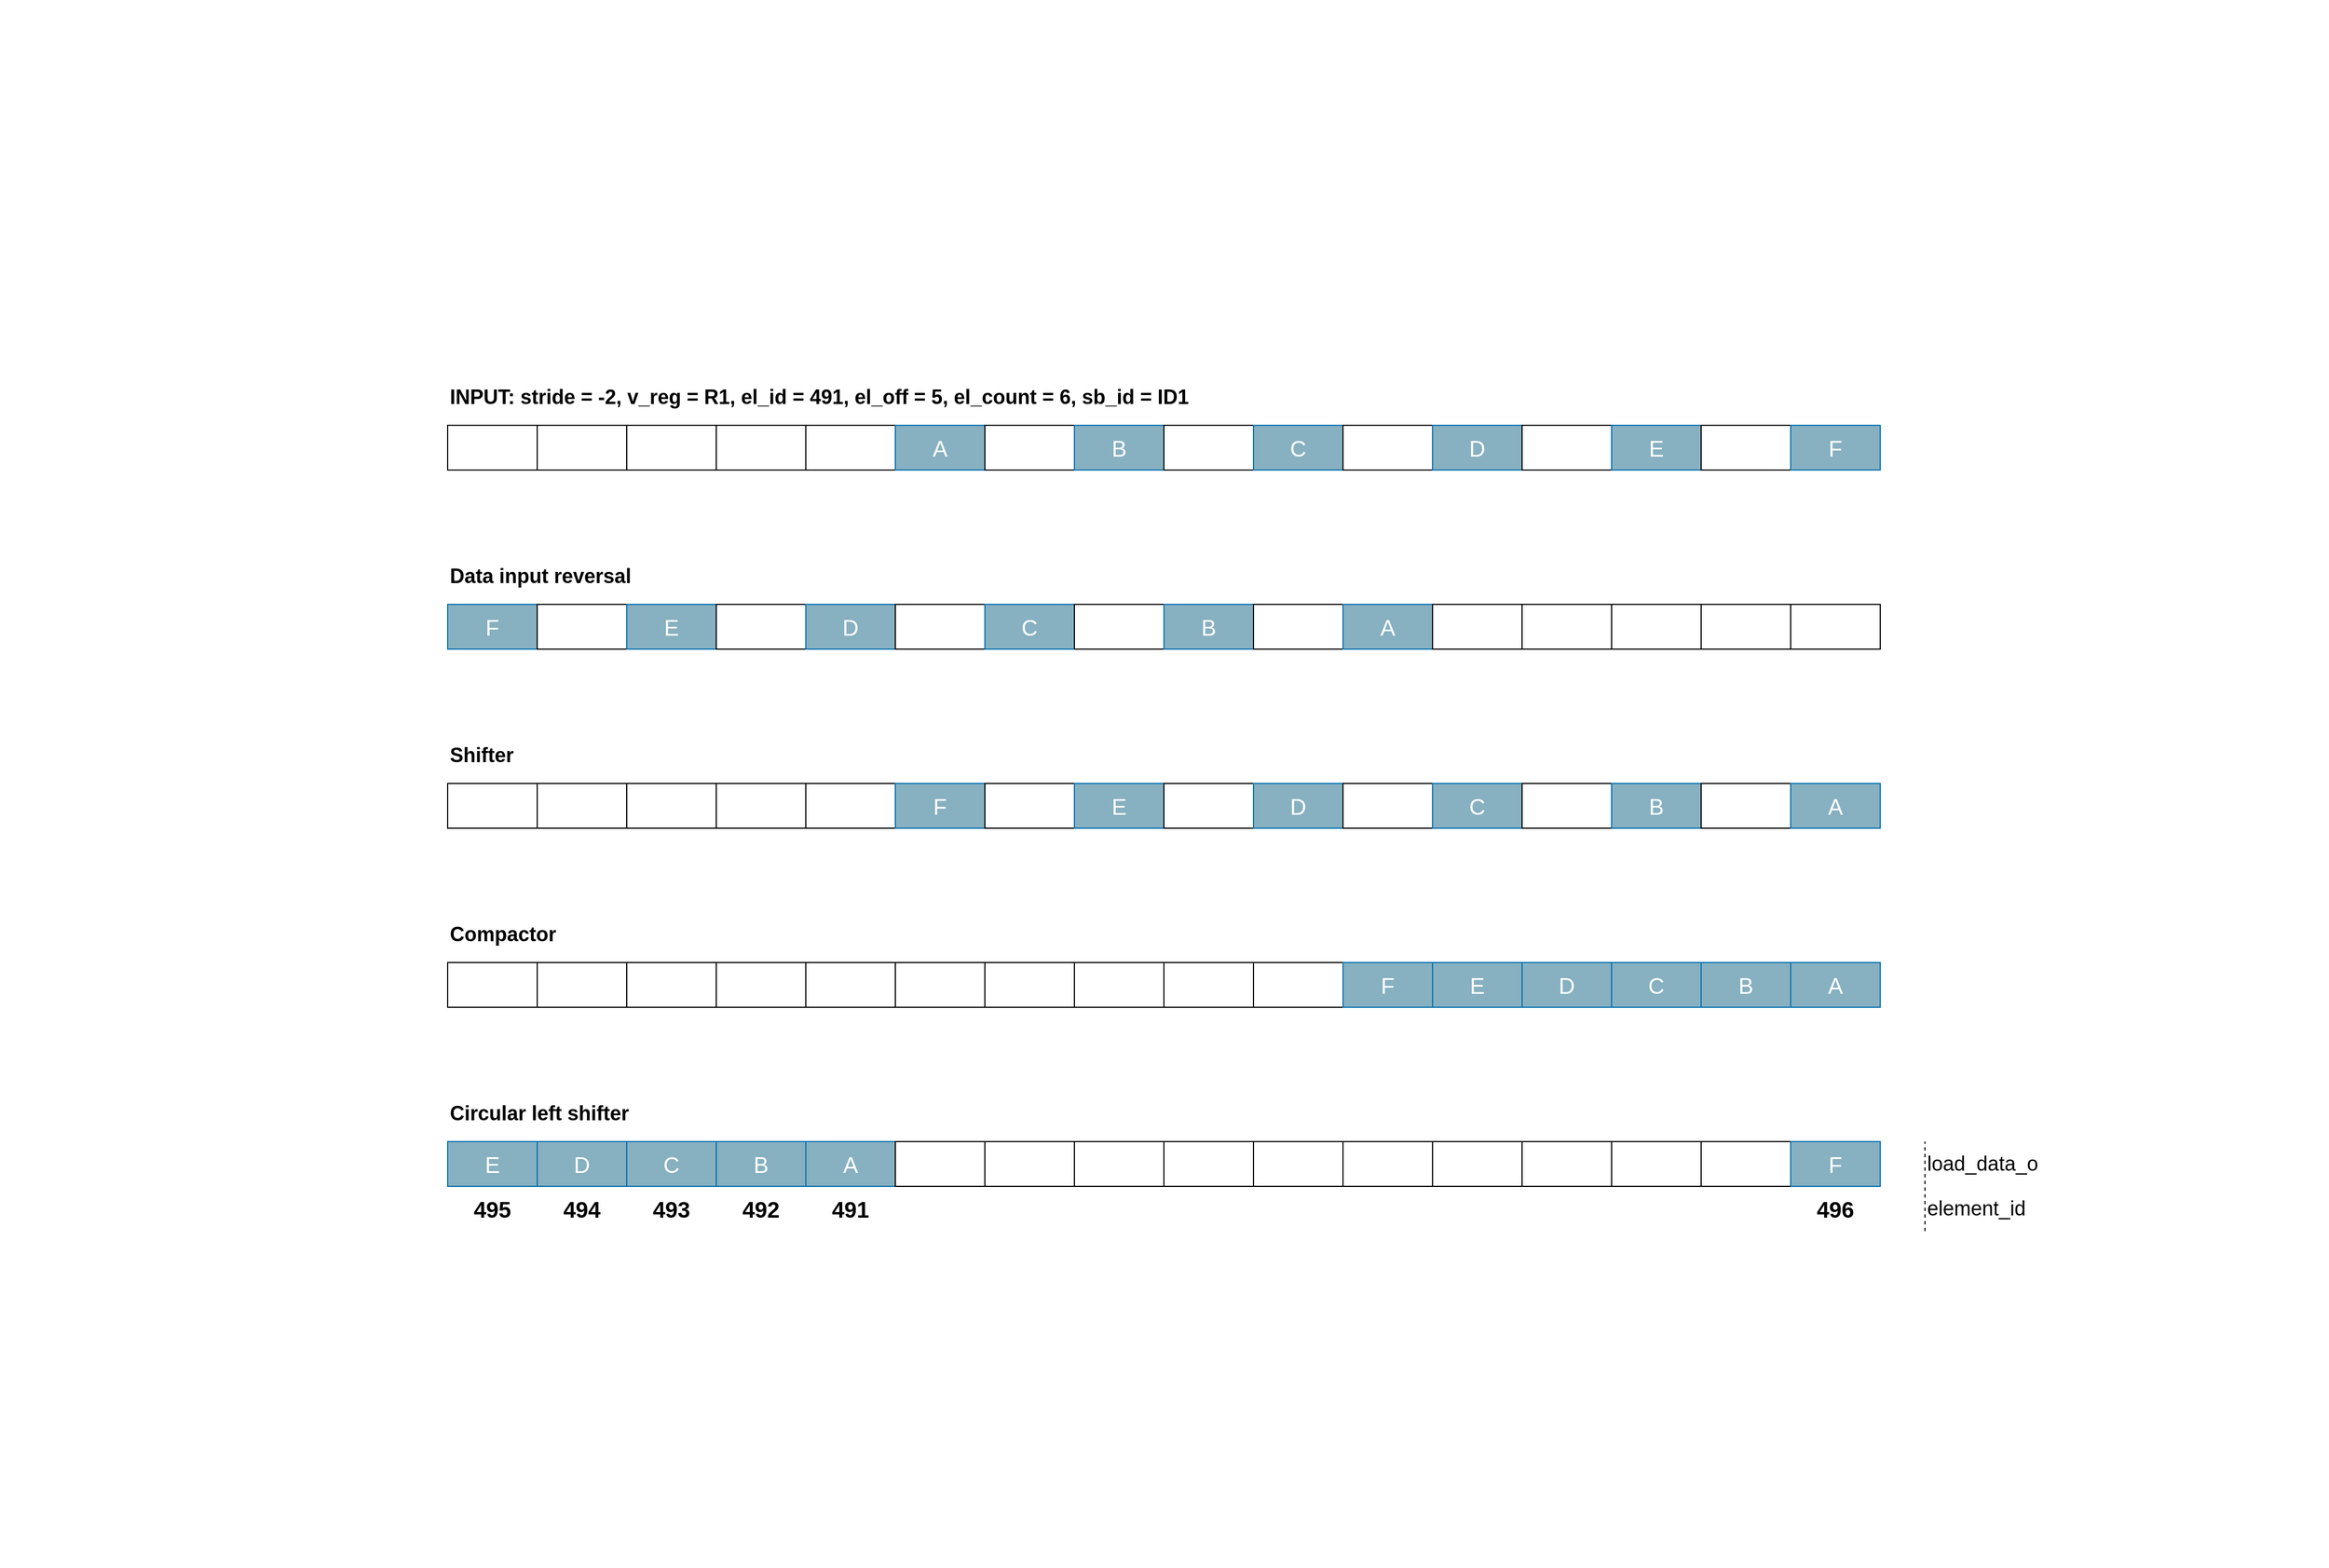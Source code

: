 <mxfile version="13.0.1" type="device"><diagram id="2T_lv9SwAVZiP9Q8LDzi" name="Page-1"><mxGraphModel dx="946" dy="680" grid="1" gridSize="10" guides="1" tooltips="1" connect="1" arrows="1" fold="1" page="1" pageScale="1" pageWidth="1169" pageHeight="1654" math="0" shadow="0"><root><mxCell id="0"/><mxCell id="1" parent="0"/><mxCell id="a9JWla17CGZVq8B6D0Yx-1" value="" style="rounded=0;whiteSpace=wrap;html=1;" parent="1" vertex="1"><mxGeometry x="440" y="480" width="80" height="40" as="geometry"/></mxCell><mxCell id="a9JWla17CGZVq8B6D0Yx-3" value="" style="rounded=0;whiteSpace=wrap;html=1;" parent="1" vertex="1"><mxGeometry x="520" y="480" width="80" height="40" as="geometry"/></mxCell><mxCell id="a9JWla17CGZVq8B6D0Yx-4" value="" style="rounded=0;whiteSpace=wrap;html=1;" parent="1" vertex="1"><mxGeometry x="600" y="480" width="80" height="40" as="geometry"/></mxCell><mxCell id="a9JWla17CGZVq8B6D0Yx-5" value="" style="rounded=0;whiteSpace=wrap;html=1;" parent="1" vertex="1"><mxGeometry x="680" y="480" width="80" height="40" as="geometry"/></mxCell><mxCell id="a9JWla17CGZVq8B6D0Yx-6" value="" style="rounded=0;whiteSpace=wrap;html=1;" parent="1" vertex="1"><mxGeometry x="760" y="480" width="80" height="40" as="geometry"/></mxCell><mxCell id="a9JWla17CGZVq8B6D0Yx-7" value="" style="rounded=0;whiteSpace=wrap;html=1;fillColor=#87B0C0;strokeColor=#006EAF;fontColor=#ffffff;" parent="1" vertex="1"><mxGeometry x="840" y="480" width="80" height="40" as="geometry"/></mxCell><mxCell id="a9JWla17CGZVq8B6D0Yx-8" value="" style="rounded=0;whiteSpace=wrap;html=1;" parent="1" vertex="1"><mxGeometry x="920" y="480" width="80" height="40" as="geometry"/></mxCell><mxCell id="a9JWla17CGZVq8B6D0Yx-9" value="" style="rounded=0;whiteSpace=wrap;html=1;fillColor=#87B0C0;strokeColor=#006EAF;fontColor=#ffffff;" parent="1" vertex="1"><mxGeometry x="1000" y="480" width="80" height="40" as="geometry"/></mxCell><mxCell id="a9JWla17CGZVq8B6D0Yx-10" value="" style="rounded=0;whiteSpace=wrap;html=1;" parent="1" vertex="1"><mxGeometry x="1080" y="480" width="80" height="40" as="geometry"/></mxCell><mxCell id="a9JWla17CGZVq8B6D0Yx-11" value="" style="rounded=0;whiteSpace=wrap;html=1;fillColor=#87B0C0;strokeColor=#006EAF;fontColor=#ffffff;" parent="1" vertex="1"><mxGeometry x="1160" y="480" width="80" height="40" as="geometry"/></mxCell><mxCell id="a9JWla17CGZVq8B6D0Yx-12" value="" style="rounded=0;whiteSpace=wrap;html=1;" parent="1" vertex="1"><mxGeometry x="1240" y="480" width="80" height="40" as="geometry"/></mxCell><mxCell id="a9JWla17CGZVq8B6D0Yx-13" value="" style="rounded=0;whiteSpace=wrap;html=1;fillColor=#87B0C0;strokeColor=#006EAF;fontColor=#ffffff;" parent="1" vertex="1"><mxGeometry x="1320" y="480" width="80" height="40" as="geometry"/></mxCell><mxCell id="a9JWla17CGZVq8B6D0Yx-14" value="" style="rounded=0;whiteSpace=wrap;html=1;" parent="1" vertex="1"><mxGeometry x="1400" y="480" width="80" height="40" as="geometry"/></mxCell><mxCell id="a9JWla17CGZVq8B6D0Yx-15" value="" style="rounded=0;whiteSpace=wrap;html=1;fillColor=#87B0C0;strokeColor=#006EAF;fontColor=#ffffff;" parent="1" vertex="1"><mxGeometry x="1480" y="480" width="80" height="40" as="geometry"/></mxCell><mxCell id="a9JWla17CGZVq8B6D0Yx-16" value="" style="rounded=0;whiteSpace=wrap;html=1;" parent="1" vertex="1"><mxGeometry x="1560" y="480" width="80" height="40" as="geometry"/></mxCell><mxCell id="a9JWla17CGZVq8B6D0Yx-17" value="" style="rounded=0;whiteSpace=wrap;html=1;fillColor=#87B0C0;strokeColor=#006EAF;fontColor=#ffffff;" parent="1" vertex="1"><mxGeometry x="1640" y="480" width="80" height="40" as="geometry"/></mxCell><mxCell id="a9JWla17CGZVq8B6D0Yx-18" value="" style="rounded=0;whiteSpace=wrap;html=1;fillColor=#87B0C0;strokeColor=#006EAF;fontColor=#ffffff;" parent="1" vertex="1"><mxGeometry x="440" y="640" width="80" height="40" as="geometry"/></mxCell><mxCell id="a9JWla17CGZVq8B6D0Yx-19" value="" style="rounded=0;whiteSpace=wrap;html=1;" parent="1" vertex="1"><mxGeometry x="520" y="640" width="80" height="40" as="geometry"/></mxCell><mxCell id="a9JWla17CGZVq8B6D0Yx-20" value="" style="rounded=0;whiteSpace=wrap;html=1;fillColor=#87B0C0;strokeColor=#006EAF;fontColor=#ffffff;" parent="1" vertex="1"><mxGeometry x="600" y="640" width="80" height="40" as="geometry"/></mxCell><mxCell id="a9JWla17CGZVq8B6D0Yx-21" value="" style="rounded=0;whiteSpace=wrap;html=1;" parent="1" vertex="1"><mxGeometry x="680" y="640" width="80" height="40" as="geometry"/></mxCell><mxCell id="a9JWla17CGZVq8B6D0Yx-22" value="" style="rounded=0;whiteSpace=wrap;html=1;fillColor=#87B0C0;strokeColor=#006EAF;fontColor=#ffffff;" parent="1" vertex="1"><mxGeometry x="760" y="640" width="80" height="40" as="geometry"/></mxCell><mxCell id="a9JWla17CGZVq8B6D0Yx-23" value="" style="rounded=0;whiteSpace=wrap;html=1;" parent="1" vertex="1"><mxGeometry x="840" y="640" width="80" height="40" as="geometry"/></mxCell><mxCell id="a9JWla17CGZVq8B6D0Yx-24" value="" style="rounded=0;whiteSpace=wrap;html=1;fillColor=#87B0C0;strokeColor=#006EAF;fontColor=#ffffff;" parent="1" vertex="1"><mxGeometry x="920" y="640" width="80" height="40" as="geometry"/></mxCell><mxCell id="a9JWla17CGZVq8B6D0Yx-25" value="" style="rounded=0;whiteSpace=wrap;html=1;" parent="1" vertex="1"><mxGeometry x="1000" y="640" width="80" height="40" as="geometry"/></mxCell><mxCell id="a9JWla17CGZVq8B6D0Yx-26" value="" style="rounded=0;whiteSpace=wrap;html=1;fillColor=#87B0C0;strokeColor=#006EAF;fontColor=#ffffff;" parent="1" vertex="1"><mxGeometry x="1080" y="640" width="80" height="40" as="geometry"/></mxCell><mxCell id="a9JWla17CGZVq8B6D0Yx-27" value="" style="rounded=0;whiteSpace=wrap;html=1;" parent="1" vertex="1"><mxGeometry x="1160" y="640" width="80" height="40" as="geometry"/></mxCell><mxCell id="a9JWla17CGZVq8B6D0Yx-28" value="" style="rounded=0;whiteSpace=wrap;html=1;fillColor=#87B0C0;strokeColor=#006EAF;fontColor=#ffffff;" parent="1" vertex="1"><mxGeometry x="1240" y="640" width="80" height="40" as="geometry"/></mxCell><mxCell id="a9JWla17CGZVq8B6D0Yx-29" value="" style="rounded=0;whiteSpace=wrap;html=1;" parent="1" vertex="1"><mxGeometry x="1320" y="640" width="80" height="40" as="geometry"/></mxCell><mxCell id="a9JWla17CGZVq8B6D0Yx-30" value="" style="rounded=0;whiteSpace=wrap;html=1;" parent="1" vertex="1"><mxGeometry x="1400" y="640" width="80" height="40" as="geometry"/></mxCell><mxCell id="a9JWla17CGZVq8B6D0Yx-31" value="" style="rounded=0;whiteSpace=wrap;html=1;" parent="1" vertex="1"><mxGeometry x="1480" y="640" width="80" height="40" as="geometry"/></mxCell><mxCell id="a9JWla17CGZVq8B6D0Yx-32" value="" style="rounded=0;whiteSpace=wrap;html=1;" parent="1" vertex="1"><mxGeometry x="1560" y="640" width="80" height="40" as="geometry"/></mxCell><mxCell id="a9JWla17CGZVq8B6D0Yx-33" value="" style="rounded=0;whiteSpace=wrap;html=1;" parent="1" vertex="1"><mxGeometry x="1640" y="640" width="80" height="40" as="geometry"/></mxCell><mxCell id="a9JWla17CGZVq8B6D0Yx-34" value="" style="rounded=0;whiteSpace=wrap;html=1;" parent="1" vertex="1"><mxGeometry x="440" y="800" width="80" height="40" as="geometry"/></mxCell><mxCell id="a9JWla17CGZVq8B6D0Yx-35" value="" style="rounded=0;whiteSpace=wrap;html=1;" parent="1" vertex="1"><mxGeometry x="520" y="800" width="80" height="40" as="geometry"/></mxCell><mxCell id="a9JWla17CGZVq8B6D0Yx-36" value="" style="rounded=0;whiteSpace=wrap;html=1;" parent="1" vertex="1"><mxGeometry x="600" y="800" width="80" height="40" as="geometry"/></mxCell><mxCell id="a9JWla17CGZVq8B6D0Yx-37" value="" style="rounded=0;whiteSpace=wrap;html=1;" parent="1" vertex="1"><mxGeometry x="680" y="800" width="80" height="40" as="geometry"/></mxCell><mxCell id="a9JWla17CGZVq8B6D0Yx-38" value="" style="rounded=0;whiteSpace=wrap;html=1;" parent="1" vertex="1"><mxGeometry x="760" y="800" width="80" height="40" as="geometry"/></mxCell><mxCell id="a9JWla17CGZVq8B6D0Yx-39" value="" style="rounded=0;whiteSpace=wrap;html=1;fillColor=#87B0C0;strokeColor=#006EAF;fontColor=#ffffff;" parent="1" vertex="1"><mxGeometry x="840" y="800" width="80" height="40" as="geometry"/></mxCell><mxCell id="a9JWla17CGZVq8B6D0Yx-40" value="" style="rounded=0;whiteSpace=wrap;html=1;" parent="1" vertex="1"><mxGeometry x="920" y="800" width="80" height="40" as="geometry"/></mxCell><mxCell id="a9JWla17CGZVq8B6D0Yx-41" value="" style="rounded=0;whiteSpace=wrap;html=1;fillColor=#87B0C0;strokeColor=#006EAF;fontColor=#ffffff;" parent="1" vertex="1"><mxGeometry x="1000" y="800" width="80" height="40" as="geometry"/></mxCell><mxCell id="a9JWla17CGZVq8B6D0Yx-42" value="" style="rounded=0;whiteSpace=wrap;html=1;" parent="1" vertex="1"><mxGeometry x="1080" y="800" width="80" height="40" as="geometry"/></mxCell><mxCell id="a9JWla17CGZVq8B6D0Yx-43" value="" style="rounded=0;whiteSpace=wrap;html=1;fillColor=#87B0C0;strokeColor=#006EAF;fontColor=#ffffff;" parent="1" vertex="1"><mxGeometry x="1160" y="800" width="80" height="40" as="geometry"/></mxCell><mxCell id="a9JWla17CGZVq8B6D0Yx-44" value="" style="rounded=0;whiteSpace=wrap;html=1;" parent="1" vertex="1"><mxGeometry x="1240" y="800" width="80" height="40" as="geometry"/></mxCell><mxCell id="a9JWla17CGZVq8B6D0Yx-45" value="" style="rounded=0;whiteSpace=wrap;html=1;fillColor=#87B0C0;strokeColor=#006EAF;fontColor=#ffffff;" parent="1" vertex="1"><mxGeometry x="1320" y="800" width="80" height="40" as="geometry"/></mxCell><mxCell id="a9JWla17CGZVq8B6D0Yx-46" value="" style="rounded=0;whiteSpace=wrap;html=1;" parent="1" vertex="1"><mxGeometry x="1400" y="800" width="80" height="40" as="geometry"/></mxCell><mxCell id="a9JWla17CGZVq8B6D0Yx-47" value="" style="rounded=0;whiteSpace=wrap;html=1;fillColor=#87B0C0;strokeColor=#006EAF;fontColor=#ffffff;" parent="1" vertex="1"><mxGeometry x="1480" y="800" width="80" height="40" as="geometry"/></mxCell><mxCell id="a9JWla17CGZVq8B6D0Yx-48" value="" style="rounded=0;whiteSpace=wrap;html=1;" parent="1" vertex="1"><mxGeometry x="1560" y="800" width="80" height="40" as="geometry"/></mxCell><mxCell id="a9JWla17CGZVq8B6D0Yx-49" value="" style="rounded=0;whiteSpace=wrap;html=1;fillColor=#87B0C0;strokeColor=#006EAF;fontColor=#ffffff;" parent="1" vertex="1"><mxGeometry x="1640" y="800" width="80" height="40" as="geometry"/></mxCell><mxCell id="a9JWla17CGZVq8B6D0Yx-50" value="" style="rounded=0;whiteSpace=wrap;html=1;" parent="1" vertex="1"><mxGeometry x="440" y="960" width="80" height="40" as="geometry"/></mxCell><mxCell id="a9JWla17CGZVq8B6D0Yx-51" value="" style="rounded=0;whiteSpace=wrap;html=1;" parent="1" vertex="1"><mxGeometry x="520" y="960" width="80" height="40" as="geometry"/></mxCell><mxCell id="a9JWla17CGZVq8B6D0Yx-52" value="" style="rounded=0;whiteSpace=wrap;html=1;" parent="1" vertex="1"><mxGeometry x="600" y="960" width="80" height="40" as="geometry"/></mxCell><mxCell id="a9JWla17CGZVq8B6D0Yx-53" value="" style="rounded=0;whiteSpace=wrap;html=1;" parent="1" vertex="1"><mxGeometry x="680" y="960" width="80" height="40" as="geometry"/></mxCell><mxCell id="a9JWla17CGZVq8B6D0Yx-54" value="" style="rounded=0;whiteSpace=wrap;html=1;" parent="1" vertex="1"><mxGeometry x="760" y="960" width="80" height="40" as="geometry"/></mxCell><mxCell id="a9JWla17CGZVq8B6D0Yx-55" value="" style="rounded=0;whiteSpace=wrap;html=1;" parent="1" vertex="1"><mxGeometry x="840" y="960" width="80" height="40" as="geometry"/></mxCell><mxCell id="a9JWla17CGZVq8B6D0Yx-56" value="" style="rounded=0;whiteSpace=wrap;html=1;" parent="1" vertex="1"><mxGeometry x="920" y="960" width="80" height="40" as="geometry"/></mxCell><mxCell id="a9JWla17CGZVq8B6D0Yx-57" value="" style="rounded=0;whiteSpace=wrap;html=1;" parent="1" vertex="1"><mxGeometry x="1000" y="960" width="80" height="40" as="geometry"/></mxCell><mxCell id="a9JWla17CGZVq8B6D0Yx-58" value="" style="rounded=0;whiteSpace=wrap;html=1;" parent="1" vertex="1"><mxGeometry x="1080" y="960" width="80" height="40" as="geometry"/></mxCell><mxCell id="a9JWla17CGZVq8B6D0Yx-59" value="" style="rounded=0;whiteSpace=wrap;html=1;" parent="1" vertex="1"><mxGeometry x="1160" y="960" width="80" height="40" as="geometry"/></mxCell><mxCell id="a9JWla17CGZVq8B6D0Yx-60" value="" style="rounded=0;whiteSpace=wrap;html=1;fillColor=#87B0C0;strokeColor=#006EAF;fontColor=#ffffff;" parent="1" vertex="1"><mxGeometry x="1240" y="960" width="80" height="40" as="geometry"/></mxCell><mxCell id="a9JWla17CGZVq8B6D0Yx-61" value="" style="rounded=0;whiteSpace=wrap;html=1;fillColor=#87B0C0;strokeColor=#006EAF;fontColor=#ffffff;" parent="1" vertex="1"><mxGeometry x="1320" y="960" width="80" height="40" as="geometry"/></mxCell><mxCell id="a9JWla17CGZVq8B6D0Yx-62" value="" style="rounded=0;whiteSpace=wrap;html=1;fillColor=#87B0C0;strokeColor=#006EAF;fontColor=#ffffff;" parent="1" vertex="1"><mxGeometry x="1400" y="960" width="80" height="40" as="geometry"/></mxCell><mxCell id="a9JWla17CGZVq8B6D0Yx-63" value="" style="rounded=0;whiteSpace=wrap;html=1;fillColor=#87B0C0;strokeColor=#006EAF;fontColor=#ffffff;" parent="1" vertex="1"><mxGeometry x="1480" y="960" width="80" height="40" as="geometry"/></mxCell><mxCell id="a9JWla17CGZVq8B6D0Yx-64" value="" style="rounded=0;whiteSpace=wrap;html=1;fillColor=#87B0C0;strokeColor=#006EAF;fontColor=#ffffff;" parent="1" vertex="1"><mxGeometry x="1560" y="960" width="80" height="40" as="geometry"/></mxCell><mxCell id="a9JWla17CGZVq8B6D0Yx-65" value="" style="rounded=0;whiteSpace=wrap;html=1;fillColor=#87B0C0;strokeColor=#006EAF;fontColor=#ffffff;" parent="1" vertex="1"><mxGeometry x="1640" y="960" width="80" height="40" as="geometry"/></mxCell><mxCell id="a9JWla17CGZVq8B6D0Yx-67" value="" style="rounded=0;whiteSpace=wrap;html=1;fillColor=#87B0C0;strokeColor=#006EAF;fontColor=#ffffff;" parent="1" vertex="1"><mxGeometry x="520" y="1120" width="80" height="40" as="geometry"/></mxCell><mxCell id="a9JWla17CGZVq8B6D0Yx-68" value="" style="rounded=0;whiteSpace=wrap;html=1;fillColor=#87B0C0;strokeColor=#006EAF;fontColor=#ffffff;" parent="1" vertex="1"><mxGeometry x="600" y="1120" width="80" height="40" as="geometry"/></mxCell><mxCell id="a9JWla17CGZVq8B6D0Yx-70" value="" style="rounded=0;whiteSpace=wrap;html=1;fillColor=#87B0C0;strokeColor=#006EAF;fontColor=#ffffff;" parent="1" vertex="1"><mxGeometry x="760" y="1120" width="80" height="40" as="geometry"/></mxCell><mxCell id="a9JWla17CGZVq8B6D0Yx-71" value="" style="rounded=0;whiteSpace=wrap;html=1;" parent="1" vertex="1"><mxGeometry x="840" y="1120" width="80" height="40" as="geometry"/></mxCell><mxCell id="a9JWla17CGZVq8B6D0Yx-72" value="" style="rounded=0;whiteSpace=wrap;html=1;" parent="1" vertex="1"><mxGeometry x="920" y="1120" width="80" height="40" as="geometry"/></mxCell><mxCell id="a9JWla17CGZVq8B6D0Yx-73" value="" style="rounded=0;whiteSpace=wrap;html=1;" parent="1" vertex="1"><mxGeometry x="1000" y="1120" width="80" height="40" as="geometry"/></mxCell><mxCell id="a9JWla17CGZVq8B6D0Yx-74" value="" style="rounded=0;whiteSpace=wrap;html=1;" parent="1" vertex="1"><mxGeometry x="1080" y="1120" width="80" height="40" as="geometry"/></mxCell><mxCell id="a9JWla17CGZVq8B6D0Yx-75" value="" style="rounded=0;whiteSpace=wrap;html=1;" parent="1" vertex="1"><mxGeometry x="1160" y="1120" width="80" height="40" as="geometry"/></mxCell><mxCell id="a9JWla17CGZVq8B6D0Yx-76" value="" style="rounded=0;whiteSpace=wrap;html=1;" parent="1" vertex="1"><mxGeometry x="1240" y="1120" width="80" height="40" as="geometry"/></mxCell><mxCell id="a9JWla17CGZVq8B6D0Yx-77" value="" style="rounded=0;whiteSpace=wrap;html=1;" parent="1" vertex="1"><mxGeometry x="1320" y="1120" width="80" height="40" as="geometry"/></mxCell><mxCell id="a9JWla17CGZVq8B6D0Yx-78" value="" style="rounded=0;whiteSpace=wrap;html=1;" parent="1" vertex="1"><mxGeometry x="1400" y="1120" width="80" height="40" as="geometry"/></mxCell><mxCell id="a9JWla17CGZVq8B6D0Yx-79" value="" style="rounded=0;whiteSpace=wrap;html=1;" parent="1" vertex="1"><mxGeometry x="1480" y="1120" width="80" height="40" as="geometry"/></mxCell><mxCell id="a9JWla17CGZVq8B6D0Yx-80" value="" style="rounded=0;whiteSpace=wrap;html=1;" parent="1" vertex="1"><mxGeometry x="1560" y="1120" width="80" height="40" as="geometry"/></mxCell><mxCell id="a9JWla17CGZVq8B6D0Yx-81" value="" style="rounded=0;whiteSpace=wrap;html=1;fillColor=#87B0C0;strokeColor=#006EAF;fontColor=#ffffff;" parent="1" vertex="1"><mxGeometry x="1640" y="1120" width="80" height="40" as="geometry"/></mxCell><mxCell id="a9JWla17CGZVq8B6D0Yx-82" value="&lt;font color=&quot;#ffffff&quot; style=&quot;font-size: 20px&quot;&gt;A&lt;/font&gt;" style="text;html=1;strokeColor=none;fillColor=none;align=center;verticalAlign=middle;whiteSpace=wrap;rounded=0;" parent="1" vertex="1"><mxGeometry x="860" y="490" width="40" height="20" as="geometry"/></mxCell><mxCell id="a9JWla17CGZVq8B6D0Yx-83" value="&lt;font color=&quot;#ffffff&quot;&gt;&lt;span style=&quot;font-size: 20px&quot;&gt;B&lt;/span&gt;&lt;/font&gt;" style="text;html=1;strokeColor=none;fillColor=none;align=center;verticalAlign=middle;whiteSpace=wrap;rounded=0;" parent="1" vertex="1"><mxGeometry x="1020" y="490" width="40" height="20" as="geometry"/></mxCell><mxCell id="a9JWla17CGZVq8B6D0Yx-84" value="&lt;font style=&quot;font-size: 20px&quot; color=&quot;#ffffff&quot;&gt;C&lt;/font&gt;" style="text;html=1;strokeColor=none;fillColor=none;align=center;verticalAlign=middle;whiteSpace=wrap;rounded=0;" parent="1" vertex="1"><mxGeometry x="1180" y="490" width="40" height="20" as="geometry"/></mxCell><mxCell id="a9JWla17CGZVq8B6D0Yx-85" value="&lt;font color=&quot;#ffffff&quot; style=&quot;font-size: 20px&quot;&gt;D&lt;/font&gt;" style="text;html=1;strokeColor=none;fillColor=none;align=center;verticalAlign=middle;whiteSpace=wrap;rounded=0;" parent="1" vertex="1"><mxGeometry x="1340" y="490" width="40" height="20" as="geometry"/></mxCell><mxCell id="a9JWla17CGZVq8B6D0Yx-86" value="&lt;font color=&quot;#ffffff&quot; style=&quot;font-size: 20px&quot;&gt;E&lt;/font&gt;" style="text;html=1;strokeColor=none;fillColor=none;align=center;verticalAlign=middle;whiteSpace=wrap;rounded=0;" parent="1" vertex="1"><mxGeometry x="1500" y="490" width="40" height="20" as="geometry"/></mxCell><mxCell id="a9JWla17CGZVq8B6D0Yx-87" value="&lt;font color=&quot;#ffffff&quot; style=&quot;font-size: 20px&quot;&gt;F&lt;/font&gt;" style="text;html=1;strokeColor=none;fillColor=none;align=center;verticalAlign=middle;whiteSpace=wrap;rounded=0;" parent="1" vertex="1"><mxGeometry x="1660" y="490" width="40" height="20" as="geometry"/></mxCell><mxCell id="a9JWla17CGZVq8B6D0Yx-88" value="&lt;font color=&quot;#ffffff&quot; style=&quot;font-size: 20px&quot;&gt;A&lt;/font&gt;" style="text;html=1;strokeColor=none;fillColor=none;align=center;verticalAlign=middle;whiteSpace=wrap;rounded=0;" parent="1" vertex="1"><mxGeometry x="1260" y="650" width="40" height="20" as="geometry"/></mxCell><mxCell id="a9JWla17CGZVq8B6D0Yx-89" value="&lt;font color=&quot;#ffffff&quot; style=&quot;font-size: 20px&quot;&gt;B&lt;/font&gt;" style="text;html=1;strokeColor=none;fillColor=none;align=center;verticalAlign=middle;whiteSpace=wrap;rounded=0;" parent="1" vertex="1"><mxGeometry x="1100" y="650" width="40" height="20" as="geometry"/></mxCell><mxCell id="a9JWla17CGZVq8B6D0Yx-90" value="&lt;font color=&quot;#ffffff&quot; style=&quot;font-size: 20px&quot;&gt;C&lt;/font&gt;" style="text;html=1;strokeColor=none;fillColor=none;align=center;verticalAlign=middle;whiteSpace=wrap;rounded=0;" parent="1" vertex="1"><mxGeometry x="940" y="650" width="40" height="20" as="geometry"/></mxCell><mxCell id="a9JWla17CGZVq8B6D0Yx-91" value="&lt;font color=&quot;#ffffff&quot; style=&quot;font-size: 20px&quot;&gt;D&lt;/font&gt;" style="text;html=1;strokeColor=none;fillColor=none;align=center;verticalAlign=middle;whiteSpace=wrap;rounded=0;" parent="1" vertex="1"><mxGeometry x="780" y="650" width="40" height="20" as="geometry"/></mxCell><mxCell id="a9JWla17CGZVq8B6D0Yx-92" value="&lt;font color=&quot;#ffffff&quot;&gt;&lt;span style=&quot;font-size: 20px&quot;&gt;E&lt;/span&gt;&lt;/font&gt;" style="text;html=1;strokeColor=none;fillColor=none;align=center;verticalAlign=middle;whiteSpace=wrap;rounded=0;" parent="1" vertex="1"><mxGeometry x="620" y="650" width="40" height="20" as="geometry"/></mxCell><mxCell id="a9JWla17CGZVq8B6D0Yx-93" value="&lt;font color=&quot;#ffffff&quot; style=&quot;font-size: 20px&quot;&gt;F&lt;/font&gt;" style="text;html=1;strokeColor=none;fillColor=none;align=center;verticalAlign=middle;whiteSpace=wrap;rounded=0;" parent="1" vertex="1"><mxGeometry x="460" y="650" width="40" height="20" as="geometry"/></mxCell><mxCell id="a9JWla17CGZVq8B6D0Yx-94" value="&lt;font color=&quot;#ffffff&quot; style=&quot;font-size: 20px&quot;&gt;F&lt;/font&gt;" style="text;html=1;strokeColor=none;fillColor=none;align=center;verticalAlign=middle;whiteSpace=wrap;rounded=0;" parent="1" vertex="1"><mxGeometry x="860" y="810" width="40" height="20" as="geometry"/></mxCell><mxCell id="a9JWla17CGZVq8B6D0Yx-95" value="&lt;font color=&quot;#ffffff&quot; style=&quot;font-size: 20px&quot;&gt;E&lt;/font&gt;" style="text;html=1;strokeColor=none;fillColor=none;align=center;verticalAlign=middle;whiteSpace=wrap;rounded=0;" parent="1" vertex="1"><mxGeometry x="1020" y="810" width="40" height="20" as="geometry"/></mxCell><mxCell id="a9JWla17CGZVq8B6D0Yx-96" value="&lt;font color=&quot;#ffffff&quot; style=&quot;font-size: 20px&quot;&gt;D&lt;/font&gt;" style="text;html=1;strokeColor=none;fillColor=none;align=center;verticalAlign=middle;whiteSpace=wrap;rounded=0;" parent="1" vertex="1"><mxGeometry x="1180" y="810" width="40" height="20" as="geometry"/></mxCell><mxCell id="a9JWla17CGZVq8B6D0Yx-97" value="&lt;font color=&quot;#ffffff&quot; style=&quot;font-size: 20px&quot;&gt;C&lt;/font&gt;" style="text;html=1;strokeColor=none;fillColor=none;align=center;verticalAlign=middle;whiteSpace=wrap;rounded=0;" parent="1" vertex="1"><mxGeometry x="1340" y="810" width="40" height="20" as="geometry"/></mxCell><mxCell id="a9JWla17CGZVq8B6D0Yx-98" value="&lt;font color=&quot;#ffffff&quot; style=&quot;font-size: 20px&quot;&gt;B&lt;/font&gt;" style="text;html=1;strokeColor=none;fillColor=none;align=center;verticalAlign=middle;whiteSpace=wrap;rounded=0;" parent="1" vertex="1"><mxGeometry x="1500" y="810" width="40" height="20" as="geometry"/></mxCell><mxCell id="a9JWla17CGZVq8B6D0Yx-99" value="&lt;font color=&quot;#ffffff&quot; style=&quot;font-size: 20px&quot;&gt;A&lt;/font&gt;" style="text;html=1;strokeColor=none;fillColor=none;align=center;verticalAlign=middle;whiteSpace=wrap;rounded=0;" parent="1" vertex="1"><mxGeometry x="1660" y="810" width="40" height="20" as="geometry"/></mxCell><mxCell id="a9JWla17CGZVq8B6D0Yx-100" value="&lt;font color=&quot;#ffffff&quot; style=&quot;font-size: 20px&quot;&gt;A&lt;/font&gt;" style="text;html=1;strokeColor=none;fillColor=none;align=center;verticalAlign=middle;whiteSpace=wrap;rounded=0;" parent="1" vertex="1"><mxGeometry x="1660" y="970" width="40" height="20" as="geometry"/></mxCell><mxCell id="a9JWla17CGZVq8B6D0Yx-101" value="&lt;font color=&quot;#ffffff&quot; style=&quot;font-size: 20px&quot;&gt;B&lt;/font&gt;" style="text;html=1;strokeColor=none;fillColor=none;align=center;verticalAlign=middle;whiteSpace=wrap;rounded=0;" parent="1" vertex="1"><mxGeometry x="1580" y="970" width="40" height="20" as="geometry"/></mxCell><mxCell id="a9JWla17CGZVq8B6D0Yx-102" value="&lt;font color=&quot;#ffffff&quot; style=&quot;font-size: 20px&quot;&gt;C&lt;/font&gt;" style="text;html=1;strokeColor=none;fillColor=none;align=center;verticalAlign=middle;whiteSpace=wrap;rounded=0;" parent="1" vertex="1"><mxGeometry x="1500" y="970" width="40" height="20" as="geometry"/></mxCell><mxCell id="a9JWla17CGZVq8B6D0Yx-103" value="&lt;font color=&quot;#ffffff&quot; style=&quot;font-size: 20px&quot;&gt;D&lt;/font&gt;" style="text;html=1;strokeColor=none;fillColor=none;align=center;verticalAlign=middle;whiteSpace=wrap;rounded=0;" parent="1" vertex="1"><mxGeometry x="1420" y="970" width="40" height="20" as="geometry"/></mxCell><mxCell id="a9JWla17CGZVq8B6D0Yx-104" value="&lt;font color=&quot;#ffffff&quot; style=&quot;font-size: 20px&quot;&gt;E&lt;/font&gt;" style="text;html=1;strokeColor=none;fillColor=none;align=center;verticalAlign=middle;whiteSpace=wrap;rounded=0;" parent="1" vertex="1"><mxGeometry x="1340" y="970" width="40" height="20" as="geometry"/></mxCell><mxCell id="a9JWla17CGZVq8B6D0Yx-105" value="&lt;font color=&quot;#ffffff&quot; style=&quot;font-size: 20px&quot;&gt;F&lt;/font&gt;" style="text;html=1;strokeColor=none;fillColor=none;align=center;verticalAlign=middle;whiteSpace=wrap;rounded=0;" parent="1" vertex="1"><mxGeometry x="1260" y="970" width="40" height="20" as="geometry"/></mxCell><mxCell id="a9JWla17CGZVq8B6D0Yx-106" value="&lt;font color=&quot;#ffffff&quot; style=&quot;font-size: 20px&quot;&gt;F&lt;/font&gt;" style="text;html=1;strokeColor=none;fillColor=none;align=center;verticalAlign=middle;whiteSpace=wrap;rounded=0;" parent="1" vertex="1"><mxGeometry x="1660" y="1130" width="40" height="20" as="geometry"/></mxCell><mxCell id="a9JWla17CGZVq8B6D0Yx-107" value="&lt;font color=&quot;#ffffff&quot; style=&quot;font-size: 20px&quot;&gt;A&lt;/font&gt;" style="text;html=1;strokeColor=none;fillColor=none;align=center;verticalAlign=middle;whiteSpace=wrap;rounded=0;" parent="1" vertex="1"><mxGeometry x="780" y="1130" width="40" height="20" as="geometry"/></mxCell><mxCell id="a9JWla17CGZVq8B6D0Yx-108" value="&lt;font color=&quot;#ffffff&quot; style=&quot;font-size: 20px&quot;&gt;B&lt;/font&gt;" style="text;html=1;strokeColor=none;fillColor=none;align=center;verticalAlign=middle;whiteSpace=wrap;rounded=0;" parent="1" vertex="1"><mxGeometry x="700" y="1130" width="40" height="20" as="geometry"/></mxCell><mxCell id="a9JWla17CGZVq8B6D0Yx-109" value="&lt;font color=&quot;#ffffff&quot; style=&quot;font-size: 20px&quot;&gt;C&lt;/font&gt;" style="text;html=1;strokeColor=none;fillColor=none;align=center;verticalAlign=middle;whiteSpace=wrap;rounded=0;" parent="1" vertex="1"><mxGeometry x="620" y="1130" width="40" height="20" as="geometry"/></mxCell><mxCell id="a9JWla17CGZVq8B6D0Yx-110" value="&lt;font color=&quot;#ffffff&quot; style=&quot;font-size: 20px&quot;&gt;D&lt;/font&gt;" style="text;html=1;strokeColor=none;fillColor=none;align=center;verticalAlign=middle;whiteSpace=wrap;rounded=0;" parent="1" vertex="1"><mxGeometry x="540" y="1130" width="40" height="20" as="geometry"/></mxCell><mxCell id="a9JWla17CGZVq8B6D0Yx-113" value="&lt;font style=&quot;font-size: 20px&quot;&gt;&lt;b&gt;495&lt;/b&gt;&lt;/font&gt;" style="text;html=1;strokeColor=none;fillColor=none;align=center;verticalAlign=middle;whiteSpace=wrap;rounded=0;" parent="1" vertex="1"><mxGeometry x="460" y="1170" width="40" height="20" as="geometry"/></mxCell><mxCell id="a9JWla17CGZVq8B6D0Yx-114" value="&lt;font style=&quot;font-size: 20px&quot;&gt;&lt;b&gt;494&lt;/b&gt;&lt;/font&gt;" style="text;html=1;strokeColor=none;fillColor=none;align=center;verticalAlign=middle;whiteSpace=wrap;rounded=0;" parent="1" vertex="1"><mxGeometry x="540" y="1170" width="40" height="20" as="geometry"/></mxCell><mxCell id="a9JWla17CGZVq8B6D0Yx-115" value="&lt;font style=&quot;font-size: 20px&quot;&gt;&lt;b&gt;493&lt;/b&gt;&lt;/font&gt;" style="text;html=1;strokeColor=none;fillColor=none;align=center;verticalAlign=middle;whiteSpace=wrap;rounded=0;" parent="1" vertex="1"><mxGeometry x="620" y="1170" width="40" height="20" as="geometry"/></mxCell><mxCell id="a9JWla17CGZVq8B6D0Yx-116" value="&lt;font style=&quot;font-size: 20px&quot;&gt;&lt;b&gt;492&lt;/b&gt;&lt;/font&gt;" style="text;html=1;strokeColor=none;fillColor=none;align=center;verticalAlign=middle;whiteSpace=wrap;rounded=0;" parent="1" vertex="1"><mxGeometry x="700" y="1170" width="40" height="20" as="geometry"/></mxCell><mxCell id="a9JWla17CGZVq8B6D0Yx-117" value="&lt;font style=&quot;font-size: 20px&quot;&gt;&lt;b&gt;491&lt;/b&gt;&lt;/font&gt;" style="text;html=1;strokeColor=none;fillColor=none;align=center;verticalAlign=middle;whiteSpace=wrap;rounded=0;" parent="1" vertex="1"><mxGeometry x="780" y="1170" width="40" height="20" as="geometry"/></mxCell><mxCell id="a9JWla17CGZVq8B6D0Yx-128" value="&lt;font style=&quot;font-size: 20px&quot;&gt;&lt;b&gt;496&lt;/b&gt;&lt;/font&gt;" style="text;html=1;strokeColor=none;fillColor=none;align=center;verticalAlign=middle;whiteSpace=wrap;rounded=0;" parent="1" vertex="1"><mxGeometry x="1660" y="1170" width="40" height="20" as="geometry"/></mxCell><mxCell id="a9JWla17CGZVq8B6D0Yx-129" value="&lt;font style=&quot;font-size: 18px&quot;&gt;element_id&lt;/font&gt;" style="text;html=1;strokeColor=none;fillColor=none;align=left;verticalAlign=middle;whiteSpace=wrap;rounded=0;" parent="1" vertex="1"><mxGeometry x="1760" y="1170" width="120" height="20" as="geometry"/></mxCell><mxCell id="a9JWla17CGZVq8B6D0Yx-130" value="&lt;font style=&quot;font-size: 18px&quot;&gt;&lt;b&gt;INPUT: stride = -2, v_reg = R1, el_id = 491, el_off = 5, el_count = 6, sb_id = ID1&lt;/b&gt;&lt;/font&gt;" style="text;html=1;strokeColor=none;fillColor=none;align=left;verticalAlign=middle;whiteSpace=wrap;rounded=0;" parent="1" vertex="1"><mxGeometry x="440" y="440" width="1280" height="30" as="geometry"/></mxCell><mxCell id="a9JWla17CGZVq8B6D0Yx-131" value="&lt;font size=&quot;4&quot;&gt;&lt;b&gt;Data input reversal&lt;/b&gt;&lt;/font&gt;" style="text;html=1;strokeColor=none;fillColor=none;align=left;verticalAlign=middle;whiteSpace=wrap;rounded=0;" parent="1" vertex="1"><mxGeometry x="440" y="600" width="1280" height="30" as="geometry"/></mxCell><mxCell id="a9JWla17CGZVq8B6D0Yx-132" value="&lt;font style=&quot;font-size: 18px&quot;&gt;&lt;b&gt;Shifter&lt;/b&gt;&lt;/font&gt;" style="text;html=1;strokeColor=none;fillColor=none;align=left;verticalAlign=middle;whiteSpace=wrap;rounded=0;" parent="1" vertex="1"><mxGeometry x="440" y="760" width="1280" height="30" as="geometry"/></mxCell><mxCell id="a9JWla17CGZVq8B6D0Yx-133" value="&lt;font style=&quot;font-size: 18px&quot;&gt;&lt;b&gt;Compactor&lt;/b&gt;&lt;/font&gt;" style="text;html=1;strokeColor=none;fillColor=none;align=left;verticalAlign=middle;whiteSpace=wrap;rounded=0;" parent="1" vertex="1"><mxGeometry x="440" y="920" width="1280" height="30" as="geometry"/></mxCell><mxCell id="a9JWla17CGZVq8B6D0Yx-134" value="&lt;font style=&quot;font-size: 18px&quot;&gt;&lt;b&gt;Circular left shifter&lt;/b&gt;&lt;/font&gt;" style="text;html=1;strokeColor=none;fillColor=none;align=left;verticalAlign=middle;whiteSpace=wrap;rounded=0;" parent="1" vertex="1"><mxGeometry x="440" y="1080" width="1280" height="30" as="geometry"/></mxCell><mxCell id="a9JWla17CGZVq8B6D0Yx-137" value="&lt;font style=&quot;font-size: 18px&quot;&gt;load_data_o&lt;/font&gt;" style="text;html=1;strokeColor=none;fillColor=none;align=left;verticalAlign=middle;whiteSpace=wrap;rounded=0;" parent="1" vertex="1"><mxGeometry x="1760" y="1130" width="120" height="20" as="geometry"/></mxCell><mxCell id="a9JWla17CGZVq8B6D0Yx-138" value="" style="endArrow=none;dashed=1;html=1;" parent="1" edge="1"><mxGeometry width="50" height="50" relative="1" as="geometry"><mxPoint x="1760" y="1200" as="sourcePoint"/><mxPoint x="1760" y="1120" as="targetPoint"/></mxGeometry></mxCell><mxCell id="a9JWla17CGZVq8B6D0Yx-139" value="" style="rounded=0;whiteSpace=wrap;html=1;align=left;strokeColor=none;" parent="1" vertex="1"><mxGeometry x="40" y="790" width="120" height="60" as="geometry"/></mxCell><mxCell id="a9JWla17CGZVq8B6D0Yx-141" value="" style="rounded=0;whiteSpace=wrap;html=1;align=left;strokeColor=none;" parent="1" vertex="1"><mxGeometry x="1020" y="1440" width="120" height="60" as="geometry"/></mxCell><mxCell id="a9JWla17CGZVq8B6D0Yx-142" value="" style="rounded=0;whiteSpace=wrap;html=1;align=left;strokeColor=none;" parent="1" vertex="1"><mxGeometry x="2000" y="790" width="120" height="60" as="geometry"/></mxCell><mxCell id="a9JWla17CGZVq8B6D0Yx-143" value="" style="rounded=0;whiteSpace=wrap;html=1;align=left;strokeColor=none;" parent="1" vertex="1"><mxGeometry x="1020" y="100" width="120" height="60" as="geometry"/></mxCell><mxCell id="Ae_tOyjclBNFAY727-qD-1" value="" style="rounded=0;whiteSpace=wrap;html=1;fillColor=#87B0C0;strokeColor=#006EAF;fontColor=#ffffff;" parent="1" vertex="1"><mxGeometry x="680" y="1120" width="80" height="40" as="geometry"/></mxCell><mxCell id="Ae_tOyjclBNFAY727-qD-2" value="&lt;font color=&quot;#ffffff&quot; style=&quot;font-size: 20px&quot;&gt;B&lt;/font&gt;" style="text;html=1;strokeColor=none;fillColor=none;align=center;verticalAlign=middle;whiteSpace=wrap;rounded=0;" parent="1" vertex="1"><mxGeometry x="700" y="1130" width="40" height="20" as="geometry"/></mxCell><mxCell id="Ae_tOyjclBNFAY727-qD-3" value="" style="rounded=0;whiteSpace=wrap;html=1;fillColor=#87B0C0;strokeColor=#006EAF;fontColor=#ffffff;" parent="1" vertex="1"><mxGeometry x="440" y="1120" width="80" height="40" as="geometry"/></mxCell><mxCell id="Ae_tOyjclBNFAY727-qD-4" value="&lt;font color=&quot;#ffffff&quot; style=&quot;font-size: 20px&quot;&gt;E&lt;/font&gt;" style="text;html=1;strokeColor=none;fillColor=none;align=center;verticalAlign=middle;whiteSpace=wrap;rounded=0;" parent="1" vertex="1"><mxGeometry x="460" y="1130" width="40" height="20" as="geometry"/></mxCell></root></mxGraphModel></diagram></mxfile>